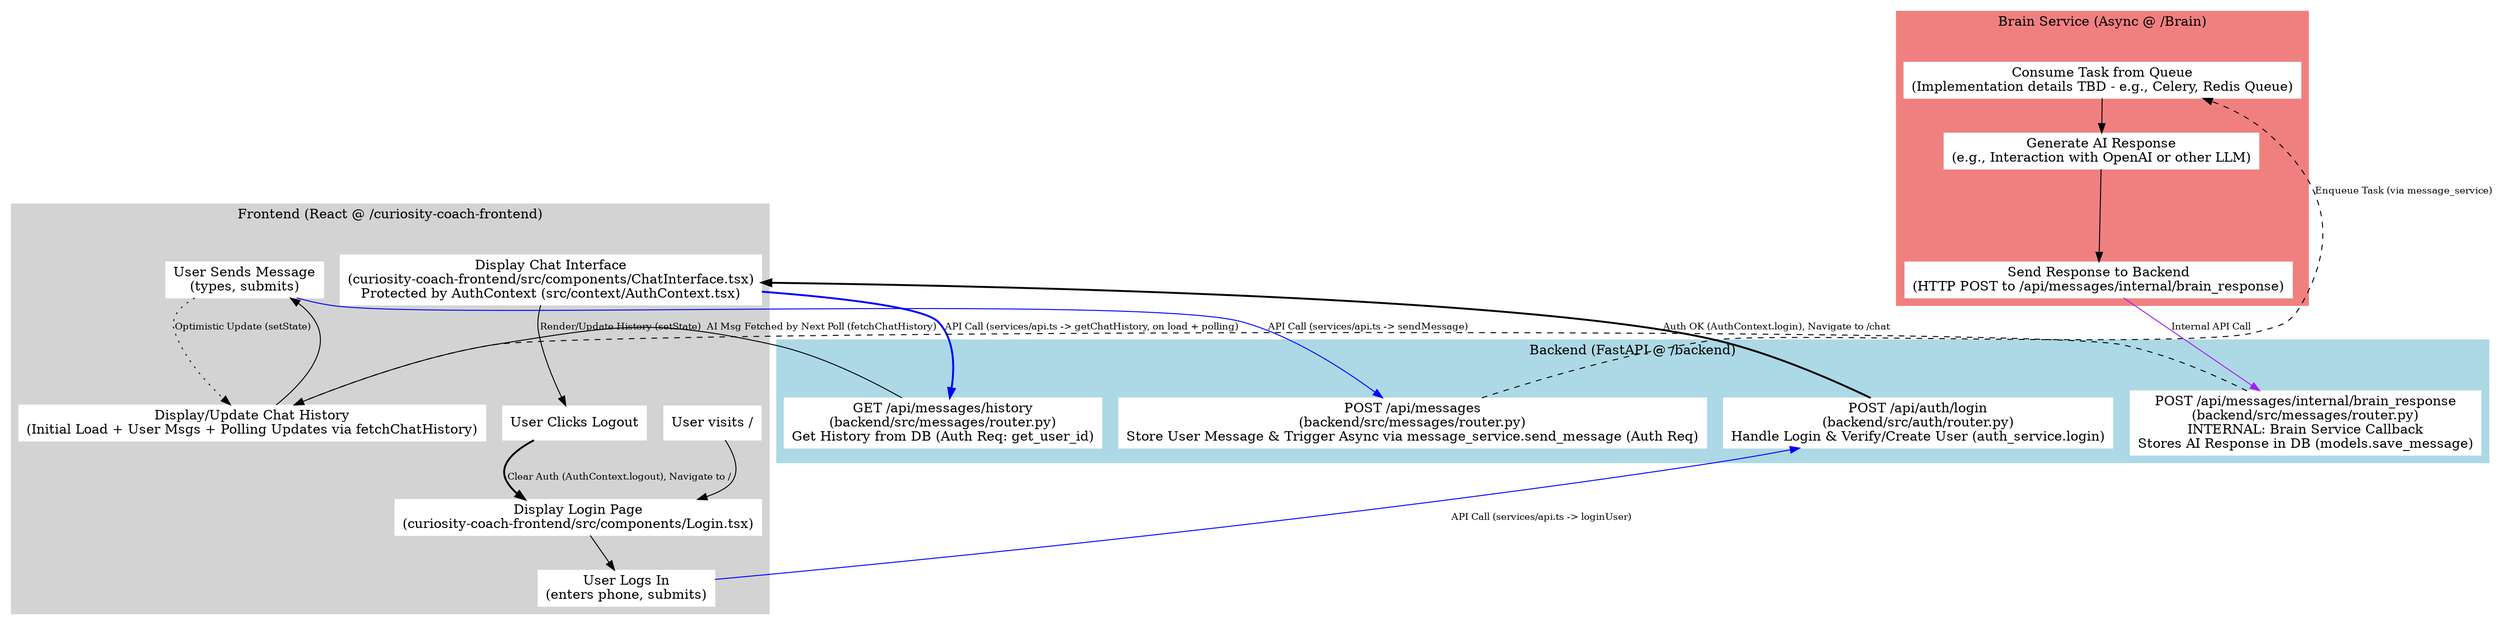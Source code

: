digraph UserFlow {
  rankdir=TB;
  node [shape=box, style=rounded];
  edge [fontsize=10];

  // General comment: This diagram outlines the primary user interaction flow
  // for the Curiosity Coach application, involving React frontend, FastAPI backend,
  // and an asynchronous Brain service for response generation.
  // Frontend uses polling (setInterval) to check for new messages.

  subgraph cluster_frontend {
    label = "Frontend (React @ /curiosity-coach-frontend)";
    style = filled;
    color = lightgrey;
    node [style=filled, color=white];

    Start [label="User visits /"];
    LoginPage [label="Display Login Page
(curiosity-coach-frontend/src/components/Login.tsx)"];
    ChatPage [label="Display Chat Interface
(curiosity-coach-frontend/src/components/ChatInterface.tsx)
Protected by AuthContext (src/context/AuthContext.tsx)"];
    UserLogsIn [label="User Logs In
(enters phone, submits)"];
    UserSendsMsg [label="User Sends Message
(types, submits)"];
    DisplayChatHistory [label="Display/Update Chat History
(Initial Load + User Msgs + Polling Updates via fetchChatHistory)"];
    UserLogsOut [label="User Clicks Logout"];
  }

  subgraph cluster_backend {
    label = "Backend (FastAPI @ /backend)";
    style = filled;
    color = lightblue;
    node [style=filled, color=white];

    HandleLogin [label="POST /api/auth/login
(backend/src/auth/router.py)
Handle Login & Verify/Create User (auth_service.login)"];
    HandleGetHistory [label="GET /api/messages/history
(backend/src/messages/router.py)
Get History from DB (Auth Req: get_user_id)"];
    HandlePostMessage [label="POST /api/messages
(backend/src/messages/router.py)
Store User Message & Trigger Async via message_service.send_message (Auth Req)"];
    HandleBrainResponse [label="POST /api/messages/internal/brain_response
(backend/src/messages/router.py)
INTERNAL: Brain Service Callback
Stores AI Response in DB (models.save_message)"];
  }

  subgraph cluster_brain {
      // Location: /Brain
      // Purpose: Handles asynchronous generation of AI responses.
      // Interaction: Consumes tasks (likely from a queue), processes them (e.g., LLM interaction),
      //              and calls back to the backend's internal endpoint.
      label = "Brain Service (Async @ /Brain)";
      style = filled;
      color = lightcoral;
      node [style=filled, color=white];

      ConsumeTask [label="Consume Task from Queue
(Implementation details TBD - e.g., Celery, Redis Queue)"];
      ProcessMessage [label="Generate AI Response
(e.g., Interaction with OpenAI or other LLM)"];
      SendResponseToBackend [label="Send Response to Backend
(HTTP POST to /api/messages/internal/brain_response)"];
  }

  // ====================
  // Flow Connections
  // ====================

  // Start and Login Flow
  Start -> LoginPage;
  LoginPage -> UserLogsIn;
  UserLogsIn -> HandleLogin [label="API Call (services/api.ts -> loginUser)", color=blue];
  HandleLogin -> ChatPage [label="Auth OK (AuthContext.login), Navigate to /chat", style=bold];

  // Chat Loading Flow (Initial + Polling)
  // ChatInterface.tsx useEffect calls fetchChatHistory
  ChatPage -> HandleGetHistory [label="API Call (services/api.ts -> getChatHistory, on load + polling)", color=blue, style=bold];
  HandleGetHistory -> DisplayChatHistory [label="Render/Update History (setState)"];

  // Message Send Flow
  // User interacts with the already loaded chat history display
  DisplayChatHistory -> UserSendsMsg;
  // ChatInterface.tsx handleSendMessage calls sendMessage
  UserSendsMsg -> HandlePostMessage [label="API Call (services/api.ts -> sendMessage)", color=blue];
  // The user's message is added to DisplayChatHistory immediately via frontend state update (optimistic UI)
  UserSendsMsg -> DisplayChatHistory [label="Optimistic Update (setState)", style=dotted];
  HandlePostMessage -> ConsumeTask [style=dashed, label="Enqueue Task (via message_service)"]; // Triggers Brain

  // Async Response Generation Flow
  ConsumeTask -> ProcessMessage;
  ProcessMessage -> SendResponseToBackend;
  SendResponseToBackend -> HandleBrainResponse [label="Internal API Call", color=purple]; // Brain calls Backend

  // Backend storing the AI response allows the next poll from ChatPage -> HandleGetHistory to pick it up.
  HandleBrainResponse -> DisplayChatHistory [label="AI Msg Fetched by Next Poll (fetchChatHistory)", style=dashed];

  // Logout Flow
  // ChatInterface.tsx handleLogout calls AuthContext.logout
  ChatPage -> UserLogsOut;
  UserLogsOut -> LoginPage [label="Clear Auth (AuthContext.logout), Navigate to /", style=bold];

} 